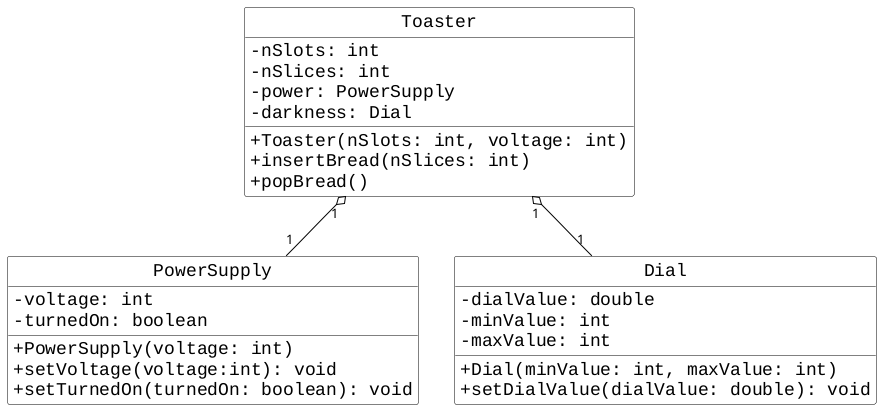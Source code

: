 @startuml
skinparam classbackgroundcolor #ffffff
skinparam classarrowcolor #000000
skinparam classdiamondbackgroundcolor #ffffff
skinparam classdiamondbordercolor #000000
skinparam classbordercolor #000000
skinparam classfontsize 18
skinparam classfontname "Liberation Mono"
skinparam classattributefontsize 18
skinparam classattributefontname "Liberation Mono"
skinparam classAttributeIconSize 0
hide circle

Toaster "1" o-- "1" PowerSupply
Toaster "1" o-- "1" Dial

class PowerSupply {
    - voltage: int 
    - turnedOn: boolean
    
    + PowerSupply(voltage: int)
    + setVoltage(voltage:int): void
    + setTurnedOn(turnedOn: boolean): void
}

class Dial {
    - dialValue: double
    - minValue: int
    - maxValue: int
    
    + Dial(minValue: int, maxValue: int)
    + setDialValue(dialValue: double): void
}

class Toaster {
    - nSlots: int
    - nSlices: int
    - power: PowerSupply
    - darkness: Dial
    
    + Toaster(nSlots: int, voltage: int)
    + insertBread(nSlices: int)
    + popBread()
}

@enduml
